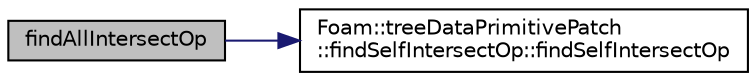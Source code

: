 digraph "findAllIntersectOp"
{
  bgcolor="transparent";
  edge [fontname="Helvetica",fontsize="10",labelfontname="Helvetica",labelfontsize="10"];
  node [fontname="Helvetica",fontsize="10",shape=record];
  rankdir="LR";
  Node1 [label="findAllIntersectOp",height=0.2,width=0.4,color="black", fillcolor="grey75", style="filled", fontcolor="black"];
  Node1 -> Node2 [color="midnightblue",fontsize="10",style="solid",fontname="Helvetica"];
  Node2 [label="Foam::treeDataPrimitivePatch\l::findSelfIntersectOp::findSelfIntersectOp",height=0.2,width=0.4,color="black",URL="$a00821.html#a63a03ebbcd22f9000f1e14451a741508"];
}
